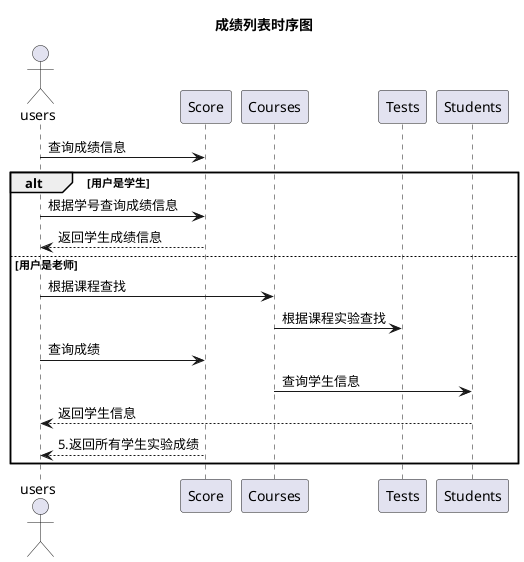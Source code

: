 @startuml
title 成绩列表时序图

actor users as u


u -> Score:查询成绩信息

alt 用户是学生
    u ->Score:根据学号查询成绩信息
    Score -->u:返回学生成绩信息
else 用户是老师
    u ->Courses:根据课程查找
    Courses->Tests:根据课程实验查找
    u -> Score: 查询成绩
    Courses -> Students: 查询学生信息
    Students --> u:返回学生信息
    Score --> u: 5.返回所有学生实验成绩
end
@enduml